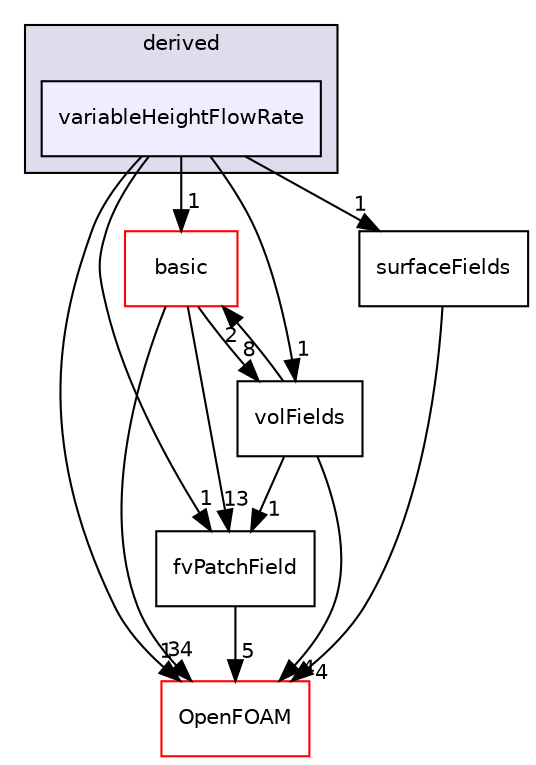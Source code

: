 digraph "src/finiteVolume/fields/fvPatchFields/derived/variableHeightFlowRate" {
  bgcolor=transparent;
  compound=true
  node [ fontsize="10", fontname="Helvetica"];
  edge [ labelfontsize="10", labelfontname="Helvetica"];
  subgraph clusterdir_ece9aa6b5af9a7776a75b0c1993b0910 {
    graph [ bgcolor="#ddddee", pencolor="black", label="derived" fontname="Helvetica", fontsize="10", URL="dir_ece9aa6b5af9a7776a75b0c1993b0910.html"]
  dir_e1666ad56a0359798297b234859b4850 [shape=box, label="variableHeightFlowRate", style="filled", fillcolor="#eeeeff", pencolor="black", URL="dir_e1666ad56a0359798297b234859b4850.html"];
  }
  dir_546b14c9025d30bb5b92fa069dbdd82c [shape=box label="basic" color="red" URL="dir_546b14c9025d30bb5b92fa069dbdd82c.html"];
  dir_6b9423849569a7ee618201e7cfce9eaa [shape=box label="fvPatchField" URL="dir_6b9423849569a7ee618201e7cfce9eaa.html"];
  dir_bd8bf7fa65467c460a50eacc456ce356 [shape=box label="volFields" URL="dir_bd8bf7fa65467c460a50eacc456ce356.html"];
  dir_c5473ff19b20e6ec4dfe5c310b3778a8 [shape=box label="OpenFOAM" color="red" URL="dir_c5473ff19b20e6ec4dfe5c310b3778a8.html"];
  dir_606ba9250f9107f82f779cbd3e87c3a5 [shape=box label="surfaceFields" URL="dir_606ba9250f9107f82f779cbd3e87c3a5.html"];
  dir_546b14c9025d30bb5b92fa069dbdd82c->dir_6b9423849569a7ee618201e7cfce9eaa [headlabel="13", labeldistance=1.5 headhref="dir_000933_001031.html"];
  dir_546b14c9025d30bb5b92fa069dbdd82c->dir_bd8bf7fa65467c460a50eacc456ce356 [headlabel="8", labeldistance=1.5 headhref="dir_000933_001052.html"];
  dir_546b14c9025d30bb5b92fa069dbdd82c->dir_c5473ff19b20e6ec4dfe5c310b3778a8 [headlabel="34", labeldistance=1.5 headhref="dir_000933_001887.html"];
  dir_6b9423849569a7ee618201e7cfce9eaa->dir_c5473ff19b20e6ec4dfe5c310b3778a8 [headlabel="5", labeldistance=1.5 headhref="dir_001031_001887.html"];
  dir_e1666ad56a0359798297b234859b4850->dir_546b14c9025d30bb5b92fa069dbdd82c [headlabel="1", labeldistance=1.5 headhref="dir_001026_000933.html"];
  dir_e1666ad56a0359798297b234859b4850->dir_6b9423849569a7ee618201e7cfce9eaa [headlabel="1", labeldistance=1.5 headhref="dir_001026_001031.html"];
  dir_e1666ad56a0359798297b234859b4850->dir_bd8bf7fa65467c460a50eacc456ce356 [headlabel="1", labeldistance=1.5 headhref="dir_001026_001052.html"];
  dir_e1666ad56a0359798297b234859b4850->dir_c5473ff19b20e6ec4dfe5c310b3778a8 [headlabel="1", labeldistance=1.5 headhref="dir_001026_001887.html"];
  dir_e1666ad56a0359798297b234859b4850->dir_606ba9250f9107f82f779cbd3e87c3a5 [headlabel="1", labeldistance=1.5 headhref="dir_001026_001051.html"];
  dir_bd8bf7fa65467c460a50eacc456ce356->dir_546b14c9025d30bb5b92fa069dbdd82c [headlabel="2", labeldistance=1.5 headhref="dir_001052_000933.html"];
  dir_bd8bf7fa65467c460a50eacc456ce356->dir_6b9423849569a7ee618201e7cfce9eaa [headlabel="1", labeldistance=1.5 headhref="dir_001052_001031.html"];
  dir_bd8bf7fa65467c460a50eacc456ce356->dir_c5473ff19b20e6ec4dfe5c310b3778a8 [headlabel="4", labeldistance=1.5 headhref="dir_001052_001887.html"];
  dir_606ba9250f9107f82f779cbd3e87c3a5->dir_c5473ff19b20e6ec4dfe5c310b3778a8 [headlabel="4", labeldistance=1.5 headhref="dir_001051_001887.html"];
}
